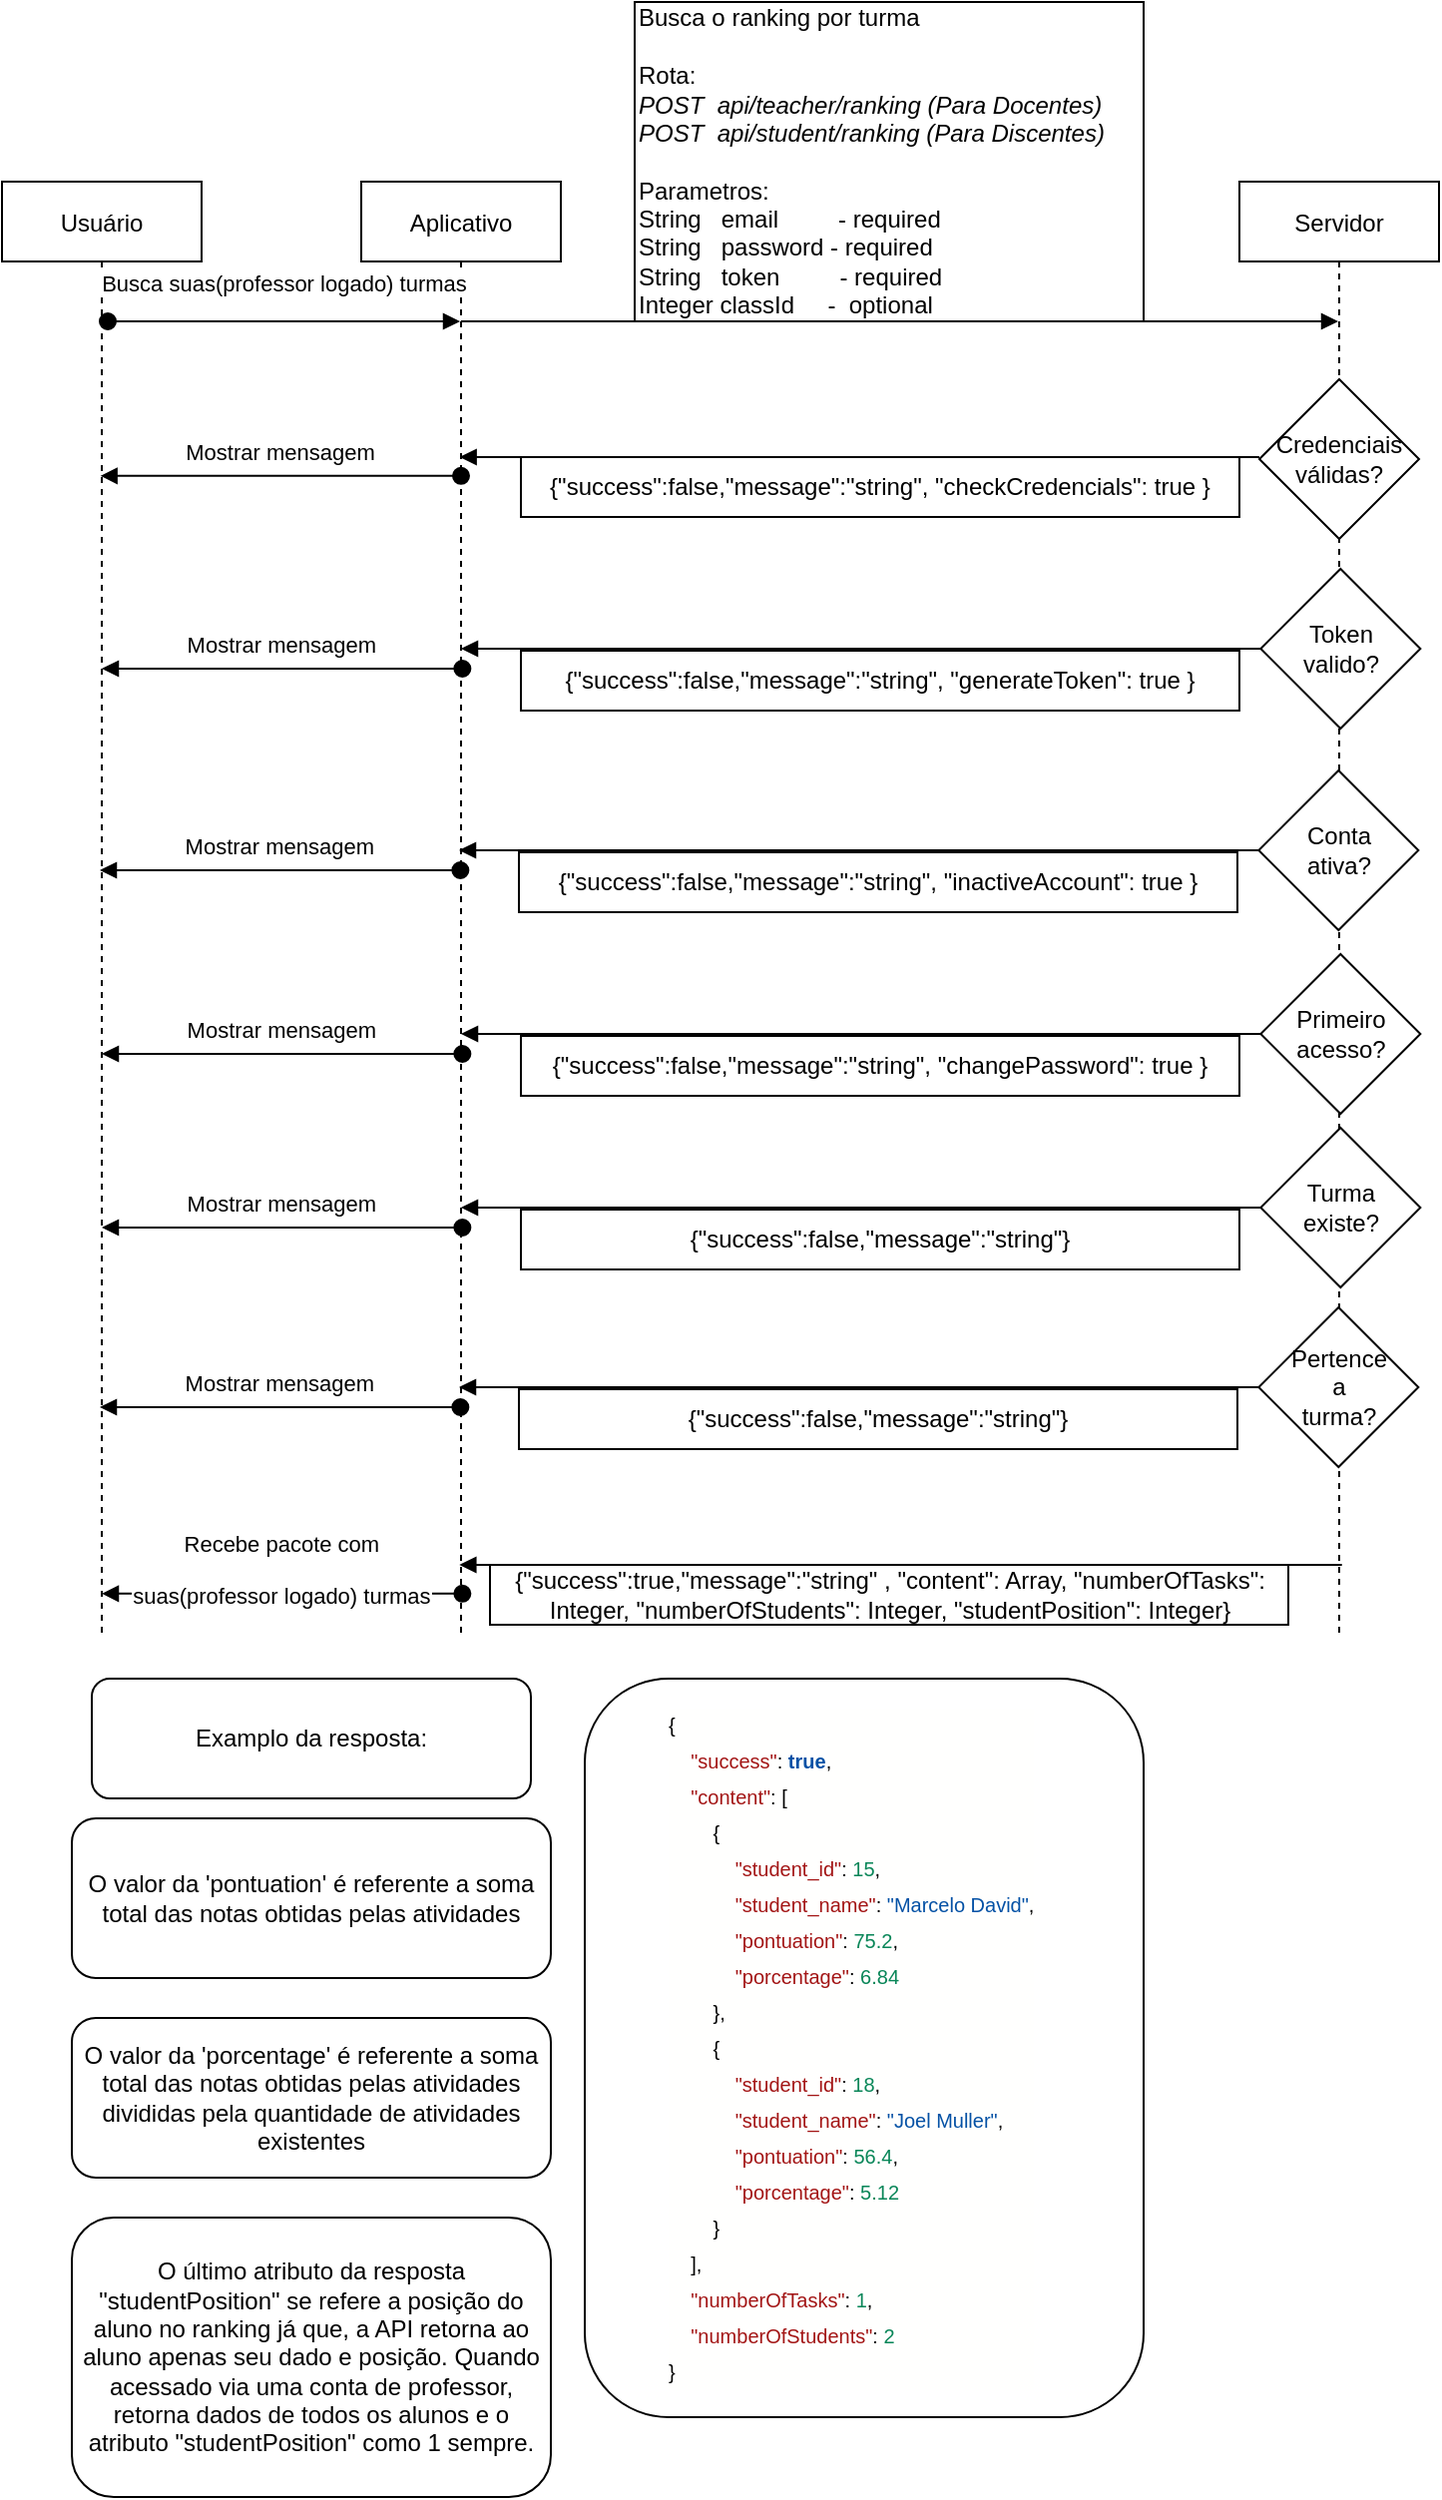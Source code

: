 <mxfile version="20.5.3" type="device"><diagram id="kgpKYQtTHZ0yAKxKKP6v" name="Page-1"><mxGraphModel dx="1422" dy="752" grid="1" gridSize="10" guides="1" tooltips="1" connect="1" arrows="1" fold="1" page="1" pageScale="1" pageWidth="850" pageHeight="1100" math="0" shadow="0"><root><mxCell id="0"/><mxCell id="1" parent="0"/><mxCell id="3nuBFxr9cyL0pnOWT2aG-1" value="Aplicativo" style="shape=umlLifeline;perimeter=lifelinePerimeter;container=1;collapsible=0;recursiveResize=0;rounded=0;shadow=0;strokeWidth=1;" parent="1" vertex="1"><mxGeometry x="245" y="110" width="100" height="730" as="geometry"/></mxCell><mxCell id="pUs6Sb829u2Rozb_Bb8s-18" value="Mostrar mensagem&#xA;" style="verticalAlign=bottom;startArrow=oval;endArrow=block;startSize=8;shadow=0;strokeWidth=1;exitX=0.53;exitY=0.24;exitDx=0;exitDy=0;exitPerimeter=0;" parent="3nuBFxr9cyL0pnOWT2aG-1" edge="1"><mxGeometry y="10" relative="1" as="geometry"><mxPoint x="50.68" y="244.0" as="sourcePoint"/><mxPoint x="-129.996" y="244.0" as="targetPoint"/><mxPoint as="offset"/></mxGeometry></mxCell><mxCell id="3nuBFxr9cyL0pnOWT2aG-5" value="Servidor" style="shape=umlLifeline;perimeter=lifelinePerimeter;container=1;collapsible=0;recursiveResize=0;rounded=0;shadow=0;strokeWidth=1;" parent="1" vertex="1"><mxGeometry x="685" y="110" width="100" height="730" as="geometry"/></mxCell><mxCell id="pUs6Sb829u2Rozb_Bb8s-23" value="Mostrar mensagem&#xA;" style="verticalAlign=bottom;startArrow=oval;endArrow=block;startSize=8;shadow=0;strokeWidth=1;exitX=0.53;exitY=0.24;exitDx=0;exitDy=0;exitPerimeter=0;" parent="3nuBFxr9cyL0pnOWT2aG-5" edge="1"><mxGeometry y="10" relative="1" as="geometry"><mxPoint x="-389.32" y="437" as="sourcePoint"/><mxPoint x="-569.996" y="437" as="targetPoint"/><mxPoint as="offset"/></mxGeometry></mxCell><mxCell id="pUs6Sb829u2Rozb_Bb8s-24" value="&lt;div&gt;Primeiro&lt;/div&gt;&lt;div&gt;acesso?&lt;br&gt;&lt;/div&gt;" style="rhombus;whiteSpace=wrap;html=1;" parent="3nuBFxr9cyL0pnOWT2aG-5" vertex="1"><mxGeometry x="10.68" y="387" width="80" height="80" as="geometry"/></mxCell><mxCell id="pUs6Sb829u2Rozb_Bb8s-25" value="" style="verticalAlign=bottom;endArrow=block;shadow=0;strokeWidth=1;" parent="3nuBFxr9cyL0pnOWT2aG-5" edge="1"><mxGeometry relative="1" as="geometry"><mxPoint x="10.68" y="427" as="sourcePoint"/><mxPoint x="-389.996" y="427" as="targetPoint"/></mxGeometry></mxCell><mxCell id="pUs6Sb829u2Rozb_Bb8s-26" value="&lt;div align=&quot;center&quot;&gt;{&quot;success&quot;:false,&quot;message&quot;:&quot;string&quot;, &quot;changePassword&quot;: true }&lt;/div&gt;" style="rounded=0;whiteSpace=wrap;html=1;align=center;" parent="3nuBFxr9cyL0pnOWT2aG-5" vertex="1"><mxGeometry x="-360" y="428" width="360" height="30" as="geometry"/></mxCell><mxCell id="AwyXsEMvwIgaarqdo_h4-5" value="Mostrar mensagem&#xA;" style="verticalAlign=bottom;startArrow=oval;endArrow=block;startSize=8;shadow=0;strokeWidth=1;exitX=0.53;exitY=0.24;exitDx=0;exitDy=0;exitPerimeter=0;" parent="3nuBFxr9cyL0pnOWT2aG-5" edge="1"><mxGeometry y="10" relative="1" as="geometry"><mxPoint x="-389.32" y="524" as="sourcePoint"/><mxPoint x="-569.996" y="524" as="targetPoint"/><mxPoint as="offset"/></mxGeometry></mxCell><mxCell id="AwyXsEMvwIgaarqdo_h4-6" value="&lt;div&gt;Turma&lt;/div&gt;&lt;div&gt;existe?&lt;br&gt;&lt;/div&gt;" style="rhombus;whiteSpace=wrap;html=1;" parent="3nuBFxr9cyL0pnOWT2aG-5" vertex="1"><mxGeometry x="10.68" y="474" width="80" height="80" as="geometry"/></mxCell><mxCell id="AwyXsEMvwIgaarqdo_h4-7" value="" style="verticalAlign=bottom;endArrow=block;shadow=0;strokeWidth=1;" parent="3nuBFxr9cyL0pnOWT2aG-5" edge="1"><mxGeometry relative="1" as="geometry"><mxPoint x="10.68" y="514" as="sourcePoint"/><mxPoint x="-389.996" y="514" as="targetPoint"/></mxGeometry></mxCell><mxCell id="AwyXsEMvwIgaarqdo_h4-8" value="&lt;div align=&quot;center&quot;&gt;{&quot;success&quot;:false,&quot;message&quot;:&quot;string&quot;}&lt;/div&gt;" style="rounded=0;whiteSpace=wrap;html=1;align=center;" parent="3nuBFxr9cyL0pnOWT2aG-5" vertex="1"><mxGeometry x="-360" y="515" width="360" height="30" as="geometry"/></mxCell><mxCell id="pUs6Sb829u2Rozb_Bb8s-1" value="Usuário" style="shape=umlLifeline;perimeter=lifelinePerimeter;container=1;collapsible=0;recursiveResize=0;rounded=0;shadow=0;strokeWidth=1;" parent="1" vertex="1"><mxGeometry x="65" y="110" width="100" height="730" as="geometry"/></mxCell><mxCell id="3nuBFxr9cyL0pnOWT2aG-3" value="Busca suas(professor logado) turmas" style="verticalAlign=bottom;startArrow=oval;endArrow=block;startSize=8;shadow=0;strokeWidth=1;exitX=0.53;exitY=0.24;exitDx=0;exitDy=0;exitPerimeter=0;" parent="1" edge="1"><mxGeometry y="10" relative="1" as="geometry"><mxPoint x="118" y="180" as="sourcePoint"/><mxPoint x="294.5" y="180" as="targetPoint"/><mxPoint as="offset"/></mxGeometry></mxCell><mxCell id="pUs6Sb829u2Rozb_Bb8s-5" value="" style="verticalAlign=bottom;endArrow=block;shadow=0;strokeWidth=1;" parent="1" target="3nuBFxr9cyL0pnOWT2aG-5" edge="1"><mxGeometry relative="1" as="geometry"><mxPoint x="295" y="180.0" as="sourcePoint"/><mxPoint x="725" y="180.0" as="targetPoint"/></mxGeometry></mxCell><mxCell id="pUs6Sb829u2Rozb_Bb8s-6" value="&lt;div align=&quot;left&quot;&gt;Busca o ranking por turma&lt;br&gt;&lt;/div&gt;&lt;div align=&quot;left&quot;&gt;&lt;br&gt;&lt;/div&gt;&lt;div align=&quot;left&quot;&gt;Rota: &lt;br&gt;&lt;/div&gt;&lt;div align=&quot;left&quot;&gt;&lt;i&gt;POST&amp;nbsp; api/teacher/ranking (Para Docentes)&lt;/i&gt;&lt;/div&gt;&lt;div align=&quot;left&quot;&gt;&lt;i&gt;POST&amp;nbsp; api/student/ranking (Para Discentes)&lt;/i&gt;&lt;span style=&quot;color: rgb(33, 33, 33); font-family: Inter, OpenSans, Helvetica, Arial, sans-serif; font-size: 12px; font-style: normal; font-variant-ligatures: normal; font-variant-caps: normal; font-weight: 400; letter-spacing: normal; text-align: left; text-indent: 0px; text-transform: none; word-spacing: 0px; -webkit-text-stroke-width: 0px; background-color: rgb(255, 255, 255); text-decoration-thickness: initial; text-decoration-style: initial; text-decoration-color: initial; display: inline !important; float: none;&quot;&gt;&lt;/span&gt;&lt;/div&gt;&lt;div align=&quot;left&quot;&gt;&lt;br&gt;&lt;/div&gt;&lt;div align=&quot;left&quot;&gt;Parametros: &lt;br&gt;&lt;/div&gt;&lt;div align=&quot;left&quot;&gt;String&amp;nbsp;&amp;nbsp; email &amp;nbsp; &amp;nbsp; &amp;nbsp; &amp;nbsp; &lt;span style=&quot;&quot;&gt;&#9;&lt;/span&gt;- required&lt;br&gt;&lt;/div&gt;&lt;div align=&quot;left&quot;&gt;String&amp;nbsp;&amp;nbsp; password - required&lt;br&gt;&lt;/div&gt;&lt;div&gt;String&amp;nbsp;&amp;nbsp; token &lt;span style=&quot;&quot;&gt;&#9;&lt;/span&gt;&amp;nbsp;&amp;nbsp;&amp;nbsp;&amp;nbsp; &amp;nbsp;&amp;nbsp; - required&lt;/div&gt;&lt;div&gt;Integer classId&amp;nbsp;&amp;nbsp;&amp;nbsp;&amp;nbsp; -&amp;nbsp; optional&lt;br&gt;&lt;/div&gt;" style="rounded=0;whiteSpace=wrap;html=1;align=left;" parent="1" vertex="1"><mxGeometry x="382" y="20" width="255" height="160" as="geometry"/></mxCell><mxCell id="pUs6Sb829u2Rozb_Bb8s-11" value="&lt;div&gt;Credenciais&lt;/div&gt;&lt;div&gt;válidas?&lt;br&gt;&lt;/div&gt;" style="rhombus;whiteSpace=wrap;html=1;" parent="1" vertex="1"><mxGeometry x="695" y="209" width="80" height="80" as="geometry"/></mxCell><mxCell id="pUs6Sb829u2Rozb_Bb8s-12" value="" style="verticalAlign=bottom;endArrow=block;shadow=0;strokeWidth=1;" parent="1" edge="1"><mxGeometry relative="1" as="geometry"><mxPoint x="695" y="248" as="sourcePoint"/><mxPoint x="294.324" y="248" as="targetPoint"/></mxGeometry></mxCell><mxCell id="pUs6Sb829u2Rozb_Bb8s-13" value="&lt;div&gt;Token &lt;br&gt;&lt;/div&gt;&lt;div&gt;valido?&lt;/div&gt;" style="rhombus;whiteSpace=wrap;html=1;" parent="1" vertex="1"><mxGeometry x="695.68" y="304" width="80" height="80" as="geometry"/></mxCell><mxCell id="pUs6Sb829u2Rozb_Bb8s-14" value="" style="verticalAlign=bottom;endArrow=block;shadow=0;strokeWidth=1;" parent="1" edge="1"><mxGeometry relative="1" as="geometry"><mxPoint x="695.68" y="344" as="sourcePoint"/><mxPoint x="295.004" y="344" as="targetPoint"/></mxGeometry></mxCell><mxCell id="pUs6Sb829u2Rozb_Bb8s-15" value="&lt;div align=&quot;center&quot;&gt;{&quot;success&quot;:false,&quot;message&quot;:&quot;string&quot;, &quot;checkCredencials&quot;: true }&lt;/div&gt;" style="rounded=0;whiteSpace=wrap;html=1;align=center;" parent="1" vertex="1"><mxGeometry x="325" y="248" width="360" height="30" as="geometry"/></mxCell><mxCell id="pUs6Sb829u2Rozb_Bb8s-16" value="&lt;div align=&quot;center&quot;&gt;{&quot;success&quot;:true,&quot;message&quot;:&quot;string&quot; , &quot;content&quot;: Array, &quot;numberOfTasks&quot;: Integer, &quot;numberOfStudents&quot;: Integer, &quot;studentPosition&quot;: Integer}&lt;/div&gt;" style="rounded=0;whiteSpace=wrap;html=1;align=center;" parent="1" vertex="1"><mxGeometry x="309.5" y="803" width="400" height="30" as="geometry"/></mxCell><mxCell id="pUs6Sb829u2Rozb_Bb8s-17" value="Mostrar mensagem&#xA;" style="verticalAlign=bottom;startArrow=oval;endArrow=block;startSize=8;shadow=0;strokeWidth=1;exitX=0.53;exitY=0.24;exitDx=0;exitDy=0;exitPerimeter=0;" parent="1" edge="1"><mxGeometry y="10" relative="1" as="geometry"><mxPoint x="295" y="257.41" as="sourcePoint"/><mxPoint x="114.324" y="257.41" as="targetPoint"/><mxPoint as="offset"/></mxGeometry></mxCell><mxCell id="pUs6Sb829u2Rozb_Bb8s-19" value="" style="verticalAlign=bottom;endArrow=block;shadow=0;strokeWidth=1;" parent="1" edge="1"><mxGeometry relative="1" as="geometry"><mxPoint x="736.36" y="803" as="sourcePoint"/><mxPoint x="294.167" y="803" as="targetPoint"/></mxGeometry></mxCell><mxCell id="pUs6Sb829u2Rozb_Bb8s-20" value="&lt;div align=&quot;center&quot;&gt;{&quot;success&quot;:false,&quot;message&quot;:&quot;string&quot;, &quot;generateToken&quot;: true }&lt;/div&gt;" style="rounded=0;whiteSpace=wrap;html=1;align=center;" parent="1" vertex="1"><mxGeometry x="325" y="345" width="360" height="30" as="geometry"/></mxCell><mxCell id="pUs6Sb829u2Rozb_Bb8s-22" value="Recebe pacote com &#xA;&#xA;suas(professor logado) turmas" style="verticalAlign=bottom;startArrow=oval;endArrow=block;startSize=8;shadow=0;strokeWidth=1;exitX=0.53;exitY=0.24;exitDx=0;exitDy=0;exitPerimeter=0;" parent="1" edge="1"><mxGeometry y="10" relative="1" as="geometry"><mxPoint x="295.68" y="817.41" as="sourcePoint"/><mxPoint x="115.004" y="817.41" as="targetPoint"/><mxPoint as="offset"/></mxGeometry></mxCell><mxCell id="I8FqLnCaYAYajYZY-LLj-1" value="Mostrar mensagem&#xA;" style="verticalAlign=bottom;startArrow=oval;endArrow=block;startSize=8;shadow=0;strokeWidth=1;exitX=0.53;exitY=0.24;exitDx=0;exitDy=0;exitPerimeter=0;" parent="1" edge="1"><mxGeometry y="10" relative="1" as="geometry"><mxPoint x="294.68" y="455" as="sourcePoint"/><mxPoint x="114.004" y="455" as="targetPoint"/><mxPoint as="offset"/></mxGeometry></mxCell><mxCell id="I8FqLnCaYAYajYZY-LLj-2" value="&lt;div&gt;Conta &lt;br&gt;&lt;/div&gt;&lt;div&gt;ativa?&lt;/div&gt;" style="rhombus;whiteSpace=wrap;html=1;" parent="1" vertex="1"><mxGeometry x="694.68" y="405" width="80" height="80" as="geometry"/></mxCell><mxCell id="I8FqLnCaYAYajYZY-LLj-3" value="" style="verticalAlign=bottom;endArrow=block;shadow=0;strokeWidth=1;" parent="1" edge="1"><mxGeometry relative="1" as="geometry"><mxPoint x="694.68" y="445" as="sourcePoint"/><mxPoint x="294.004" y="445" as="targetPoint"/></mxGeometry></mxCell><mxCell id="I8FqLnCaYAYajYZY-LLj-4" value="&lt;div align=&quot;center&quot;&gt;{&quot;success&quot;:false,&quot;message&quot;:&quot;string&quot;, &quot;inactiveAccount&quot;: true }&lt;/div&gt;" style="rounded=0;whiteSpace=wrap;html=1;align=center;" parent="1" vertex="1"><mxGeometry x="324" y="446" width="360" height="30" as="geometry"/></mxCell><mxCell id="AwyXsEMvwIgaarqdo_h4-1" value="Mostrar mensagem&#xA;" style="verticalAlign=bottom;startArrow=oval;endArrow=block;startSize=8;shadow=0;strokeWidth=1;exitX=0.53;exitY=0.24;exitDx=0;exitDy=0;exitPerimeter=0;" parent="1" edge="1"><mxGeometry y="10" relative="1" as="geometry"><mxPoint x="294.68" y="724" as="sourcePoint"/><mxPoint x="114.004" y="724" as="targetPoint"/><mxPoint as="offset"/></mxGeometry></mxCell><mxCell id="AwyXsEMvwIgaarqdo_h4-2" value="&lt;div&gt;Pertence&lt;/div&gt;&lt;div&gt;a&lt;/div&gt;&lt;div&gt;turma?&lt;br&gt;&lt;/div&gt;" style="rhombus;whiteSpace=wrap;html=1;" parent="1" vertex="1"><mxGeometry x="694.68" y="674" width="80" height="80" as="geometry"/></mxCell><mxCell id="AwyXsEMvwIgaarqdo_h4-3" value="" style="verticalAlign=bottom;endArrow=block;shadow=0;strokeWidth=1;" parent="1" edge="1"><mxGeometry relative="1" as="geometry"><mxPoint x="694.68" y="714" as="sourcePoint"/><mxPoint x="294.004" y="714" as="targetPoint"/></mxGeometry></mxCell><mxCell id="AwyXsEMvwIgaarqdo_h4-4" value="&lt;div align=&quot;center&quot;&gt;{&quot;success&quot;:false,&quot;message&quot;:&quot;string&quot;}&lt;/div&gt;" style="rounded=0;whiteSpace=wrap;html=1;align=center;" parent="1" vertex="1"><mxGeometry x="324" y="715" width="360" height="30" as="geometry"/></mxCell><mxCell id="AwyXsEMvwIgaarqdo_h4-9" value="&lt;blockquote style=&quot;font-size: 10px;&quot;&gt;&lt;div style=&quot;color: rgb(0, 0, 0); background-color: rgb(255, 255, 254); font-weight: normal; line-height: 18px;&quot;&gt;&lt;div&gt;&lt;font style=&quot;font-size: 10px;&quot;&gt;&lt;span style=&quot;color: #000000;&quot;&gt;{&lt;/span&gt;&lt;/font&gt;&lt;/div&gt;&lt;div&gt;&lt;font style=&quot;font-size: 10px;&quot;&gt;&lt;span style=&quot;color: #000000;&quot;&gt;&amp;nbsp;&amp;nbsp;&amp;nbsp;&amp;nbsp;&lt;/span&gt;&lt;span style=&quot;color: #a31515;&quot;&gt;&quot;success&quot;&lt;/span&gt;&lt;span style=&quot;color: #000000;&quot;&gt;:&amp;nbsp;&lt;/span&gt;&lt;span style=&quot;color: #0451a5;font-weight: bold;&quot;&gt;true&lt;/span&gt;&lt;span style=&quot;color: #000000;&quot;&gt;,&lt;/span&gt;&lt;/font&gt;&lt;/div&gt;&lt;div&gt;&lt;font style=&quot;font-size: 10px;&quot;&gt;&lt;span style=&quot;color: #000000;&quot;&gt;&amp;nbsp;&amp;nbsp;&amp;nbsp;&amp;nbsp;&lt;/span&gt;&lt;span style=&quot;color: #a31515;&quot;&gt;&quot;content&quot;&lt;/span&gt;&lt;span style=&quot;color: #000000;&quot;&gt;:&amp;nbsp;[&lt;/span&gt;&lt;/font&gt;&lt;/div&gt;&lt;div&gt;&lt;font style=&quot;font-size: 10px;&quot;&gt;&lt;span style=&quot;color: #000000;&quot;&gt;&amp;nbsp;&amp;nbsp;&amp;nbsp;&amp;nbsp;&amp;nbsp;&amp;nbsp;&amp;nbsp;&amp;nbsp;{&lt;/span&gt;&lt;/font&gt;&lt;/div&gt;&lt;div&gt;&lt;font style=&quot;font-size: 10px;&quot;&gt;&lt;span style=&quot;color: #000000;&quot;&gt;&amp;nbsp;&amp;nbsp;&amp;nbsp;&amp;nbsp;&amp;nbsp;&amp;nbsp;&amp;nbsp;&amp;nbsp;&amp;nbsp;&amp;nbsp;&amp;nbsp;&amp;nbsp;&lt;/span&gt;&lt;span style=&quot;color: #a31515;&quot;&gt;&quot;student_id&quot;&lt;/span&gt;&lt;span style=&quot;color: #000000;&quot;&gt;:&amp;nbsp;&lt;/span&gt;&lt;span style=&quot;color: #098658;&quot;&gt;15&lt;/span&gt;&lt;span style=&quot;color: #000000;&quot;&gt;,&lt;/span&gt;&lt;/font&gt;&lt;/div&gt;&lt;div&gt;&lt;font style=&quot;font-size: 10px;&quot;&gt;&lt;span style=&quot;color: #000000;&quot;&gt;&amp;nbsp;&amp;nbsp;&amp;nbsp;&amp;nbsp;&amp;nbsp;&amp;nbsp;&amp;nbsp;&amp;nbsp;&amp;nbsp;&amp;nbsp;&amp;nbsp;&amp;nbsp;&lt;/span&gt;&lt;span style=&quot;color: #a31515;&quot;&gt;&quot;student_name&quot;&lt;/span&gt;&lt;span style=&quot;color: #000000;&quot;&gt;:&amp;nbsp;&lt;/span&gt;&lt;span style=&quot;color: #0451a5;&quot;&gt;&quot;Marcelo&amp;nbsp;David&quot;&lt;/span&gt;&lt;span style=&quot;color: #000000;&quot;&gt;,&lt;/span&gt;&lt;/font&gt;&lt;/div&gt;&lt;div&gt;&lt;font style=&quot;font-size: 10px;&quot;&gt;&lt;span style=&quot;color: #000000;&quot;&gt;&amp;nbsp;&amp;nbsp;&amp;nbsp;&amp;nbsp;&amp;nbsp;&amp;nbsp;&amp;nbsp;&amp;nbsp;&amp;nbsp;&amp;nbsp;&amp;nbsp;&amp;nbsp;&lt;/span&gt;&lt;span style=&quot;color: #a31515;&quot;&gt;&quot;pontuation&quot;&lt;/span&gt;&lt;span style=&quot;color: #000000;&quot;&gt;: &lt;/span&gt;&lt;span style=&quot;color: #098658;&quot;&gt;75.2&lt;/span&gt;&lt;span style=&quot;color: #000000;&quot;&gt;,&lt;/span&gt;&lt;span style=&quot;color: #000000;&quot;&gt;&lt;/span&gt;&lt;span style=&quot;color: #000000;&quot;&gt;&lt;/span&gt;&lt;/font&gt;&lt;/div&gt;&lt;div&gt;&lt;font style=&quot;font-size: 10px;&quot;&gt;&lt;span style=&quot;color: #000000;&quot;&gt;&amp;nbsp;&amp;nbsp;&amp;nbsp;&amp;nbsp;&amp;nbsp;&amp;nbsp;&amp;nbsp;&amp;nbsp;&amp;nbsp;&amp;nbsp;&amp;nbsp;&amp;nbsp;&lt;/span&gt;&lt;span style=&quot;color: #a31515;&quot;&gt;&quot;porcentage&quot;&lt;/span&gt;&lt;span style=&quot;color: #000000;&quot;&gt;: &lt;/span&gt;&lt;span style=&quot;color: #098658;&quot;&gt;6.84&lt;/span&gt;&lt;/font&gt;&lt;/div&gt;&lt;div&gt;&lt;font style=&quot;font-size: 10px;&quot;&gt;&lt;span style=&quot;color: #000000;&quot;&gt;&amp;nbsp;&amp;nbsp;&amp;nbsp;&amp;nbsp;&amp;nbsp;&amp;nbsp;&amp;nbsp;&amp;nbsp;},&lt;/span&gt;&lt;/font&gt;&lt;/div&gt;&lt;div&gt;&lt;font style=&quot;font-size: 10px;&quot;&gt;&lt;span style=&quot;color: #000000;&quot;&gt;&amp;nbsp;&amp;nbsp;&amp;nbsp;&amp;nbsp;&amp;nbsp;&amp;nbsp;&amp;nbsp;&amp;nbsp;{&lt;/span&gt;&lt;/font&gt;&lt;/div&gt;&lt;div&gt;&lt;font style=&quot;font-size: 10px;&quot;&gt;&lt;span style=&quot;color: #000000;&quot;&gt;&amp;nbsp;&amp;nbsp;&amp;nbsp;&amp;nbsp;&amp;nbsp;&amp;nbsp;&amp;nbsp;&amp;nbsp;&amp;nbsp;&amp;nbsp;&amp;nbsp;&amp;nbsp;&lt;/span&gt;&lt;span style=&quot;color: #a31515;&quot;&gt;&quot;student_id&quot;&lt;/span&gt;&lt;span style=&quot;color: #000000;&quot;&gt;:&amp;nbsp;&lt;/span&gt;&lt;span style=&quot;color: #098658;&quot;&gt;18&lt;/span&gt;&lt;span style=&quot;color: #000000;&quot;&gt;,&lt;/span&gt;&lt;/font&gt;&lt;/div&gt;&lt;div&gt;&lt;font style=&quot;font-size: 10px;&quot;&gt;&lt;span style=&quot;color: #000000;&quot;&gt;&amp;nbsp;&amp;nbsp;&amp;nbsp;&amp;nbsp;&amp;nbsp;&amp;nbsp;&amp;nbsp;&amp;nbsp;&amp;nbsp;&amp;nbsp;&amp;nbsp;&amp;nbsp;&lt;/span&gt;&lt;span style=&quot;color: #a31515;&quot;&gt;&quot;student_name&quot;&lt;/span&gt;&lt;span style=&quot;color: #000000;&quot;&gt;:&amp;nbsp;&lt;/span&gt;&lt;span style=&quot;color: #0451a5;&quot;&gt;&quot;Joel&amp;nbsp;Muller&quot;&lt;/span&gt;&lt;span style=&quot;color: #000000;&quot;&gt;,&lt;/span&gt;&lt;/font&gt;&lt;/div&gt;&lt;div&gt;&lt;font style=&quot;font-size: 10px;&quot;&gt;&lt;span style=&quot;color: #000000;&quot;&gt;&amp;nbsp;&amp;nbsp;&amp;nbsp;&amp;nbsp;&amp;nbsp;&amp;nbsp;&amp;nbsp;&amp;nbsp;&amp;nbsp;&amp;nbsp;&amp;nbsp;&amp;nbsp;&lt;/span&gt;&lt;span style=&quot;color: #a31515;&quot;&gt;&quot;pontuation&quot;&lt;/span&gt;&lt;span style=&quot;color: #000000;&quot;&gt;: &lt;/span&gt;&lt;span style=&quot;color: #098658;&quot;&gt;56.4&lt;/span&gt;&lt;span style=&quot;color: #000000;&quot;&gt;,&lt;/span&gt;&lt;/font&gt;&lt;/div&gt;&lt;div&gt;&lt;font style=&quot;font-size: 10px;&quot;&gt;&lt;span style=&quot;color: #000000;&quot;&gt;&amp;nbsp;&amp;nbsp;&amp;nbsp;&amp;nbsp;&amp;nbsp;&amp;nbsp;&amp;nbsp;&amp;nbsp;&amp;nbsp;&amp;nbsp;&amp;nbsp;&amp;nbsp;&lt;/span&gt;&lt;span style=&quot;color: #a31515;&quot;&gt;&quot;porcentage&quot;&lt;/span&gt;&lt;span style=&quot;color: #000000;&quot;&gt;: &lt;/span&gt;&lt;span style=&quot;color: #098658;&quot;&gt;5.12&lt;/span&gt;&lt;/font&gt;&lt;/div&gt;&lt;div&gt;&lt;font style=&quot;font-size: 10px;&quot;&gt;&lt;span style=&quot;color: #000000;&quot;&gt;&amp;nbsp;&amp;nbsp;&amp;nbsp;&amp;nbsp;&amp;nbsp;&amp;nbsp;&amp;nbsp;&amp;nbsp;}&lt;/span&gt;&lt;/font&gt;&lt;/div&gt;&lt;div&gt;&lt;font style=&quot;font-size: 10px;&quot;&gt;&lt;span style=&quot;color: #000000;&quot;&gt;&amp;nbsp;&amp;nbsp;&amp;nbsp;&amp;nbsp;],&lt;/span&gt;&lt;/font&gt;&lt;/div&gt;&lt;div&gt;&lt;font style=&quot;font-size: 10px;&quot;&gt;&lt;span style=&quot;color: #000000;&quot;&gt;&amp;nbsp;&amp;nbsp;&amp;nbsp;&amp;nbsp;&lt;/span&gt;&lt;span style=&quot;color: #a31515;&quot;&gt;&quot;numberOfTasks&quot;&lt;/span&gt;&lt;span style=&quot;color: #000000;&quot;&gt;:&amp;nbsp;&lt;/span&gt;&lt;span style=&quot;color: #098658;&quot;&gt;1&lt;/span&gt;&lt;span style=&quot;color: #000000;&quot;&gt;,&lt;/span&gt;&lt;/font&gt;&lt;/div&gt;&lt;div&gt;&lt;font style=&quot;font-size: 10px;&quot;&gt;&lt;span style=&quot;color: #000000;&quot;&gt;&amp;nbsp;&amp;nbsp;&amp;nbsp;&amp;nbsp;&lt;/span&gt;&lt;span style=&quot;color: #a31515;&quot;&gt;&quot;numberOfStudents&quot;&lt;/span&gt;&lt;span style=&quot;color: #000000;&quot;&gt;:&amp;nbsp;&lt;/span&gt;&lt;span style=&quot;color: #098658;&quot;&gt;2&lt;/span&gt;&lt;/font&gt;&lt;/div&gt;&lt;div&gt;&lt;font style=&quot;font-size: 10px;&quot;&gt;&lt;span style=&quot;color: #000000;&quot;&gt;}&lt;/span&gt;&lt;/font&gt;&lt;/div&gt;&lt;/div&gt;&lt;/blockquote&gt;" style="rounded=1;whiteSpace=wrap;html=1;align=left;" parent="1" vertex="1"><mxGeometry x="357" y="860" width="280" height="370" as="geometry"/></mxCell><mxCell id="AwyXsEMvwIgaarqdo_h4-10" value="Examplo da resposta:" style="rounded=1;whiteSpace=wrap;html=1;" parent="1" vertex="1"><mxGeometry x="110" y="860" width="220" height="60" as="geometry"/></mxCell><mxCell id="AwyXsEMvwIgaarqdo_h4-11" value="O valor da 'pontuation' é referente a soma total das notas obtidas pelas atividades" style="rounded=1;whiteSpace=wrap;html=1;" parent="1" vertex="1"><mxGeometry x="100" y="930" width="240" height="80" as="geometry"/></mxCell><mxCell id="AwyXsEMvwIgaarqdo_h4-12" value="O valor da 'porcentage' é referente a soma total das notas obtidas pelas atividades divididas pela quantidade de atividades existentes" style="rounded=1;whiteSpace=wrap;html=1;" parent="1" vertex="1"><mxGeometry x="100" y="1030" width="240" height="80" as="geometry"/></mxCell><mxCell id="rQBfR4rHkgy6t-JvyYto-1" value="O último atributo da resposta &quot;studentPosition&quot; se refere a posição do aluno no ranking já que, a API retorna ao aluno apenas seu dado e posição. Quando acessado via uma conta de professor, retorna dados de todos os alunos e o atributo &quot;studentPosition&quot; como 1 sempre." style="rounded=1;whiteSpace=wrap;html=1;" vertex="1" parent="1"><mxGeometry x="100" y="1130" width="240" height="140" as="geometry"/></mxCell></root></mxGraphModel></diagram></mxfile>